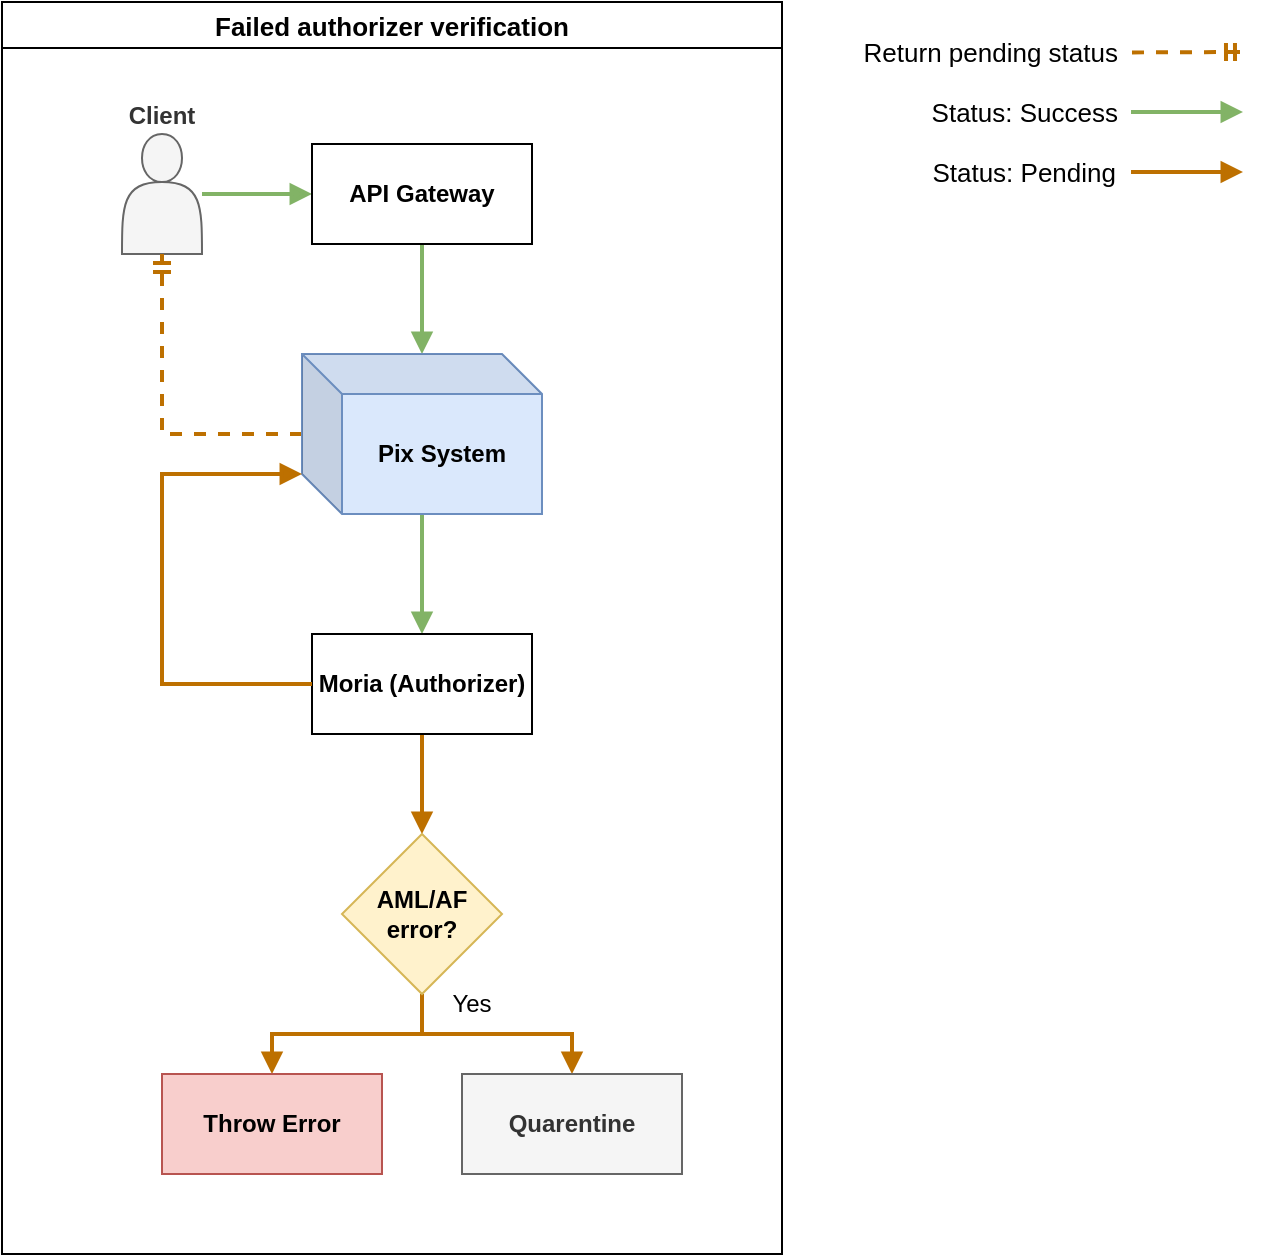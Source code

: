 <mxfile version="24.8.6">
  <diagram name="Página-1" id="e6tnlj73MeoIGo1Lp6q1">
    <mxGraphModel dx="1426" dy="747" grid="1" gridSize="10" guides="1" tooltips="1" connect="1" arrows="1" fold="1" page="1" pageScale="1" pageWidth="1169" pageHeight="827" math="0" shadow="0">
      <root>
        <mxCell id="0" />
        <mxCell id="1" parent="0" />
        <mxCell id="34CZIzxD8-mcYaRB7CDS-21" value="&lt;span style=&quot;font-size: 13px;&quot;&gt;Failed authorizer verification&lt;/span&gt;" style="swimlane;whiteSpace=wrap;html=1;" parent="1" vertex="1">
          <mxGeometry x="320" y="94" width="390" height="626" as="geometry" />
        </mxCell>
        <mxCell id="00PjSPJ0xW0J_4Vm_WQb-3" value="" style="edgeStyle=orthogonalEdgeStyle;rounded=0;orthogonalLoop=1;jettySize=auto;html=1;fillColor=#d5e8d4;strokeColor=#82b366;strokeWidth=2;endArrow=block;endFill=1;" edge="1" parent="34CZIzxD8-mcYaRB7CDS-21" source="00PjSPJ0xW0J_4Vm_WQb-1" target="00PjSPJ0xW0J_4Vm_WQb-2">
          <mxGeometry relative="1" as="geometry" />
        </mxCell>
        <mxCell id="00PjSPJ0xW0J_4Vm_WQb-1" value="Client" style="shape=actor;whiteSpace=wrap;html=1;fillColor=#f5f5f5;fontColor=#333333;strokeColor=#666666;verticalAlign=bottom;labelPosition=center;verticalLabelPosition=top;align=center;fontStyle=1" vertex="1" parent="34CZIzxD8-mcYaRB7CDS-21">
          <mxGeometry x="60" y="66" width="40" height="60" as="geometry" />
        </mxCell>
        <mxCell id="00PjSPJ0xW0J_4Vm_WQb-5" value="" style="edgeStyle=orthogonalEdgeStyle;rounded=0;orthogonalLoop=1;jettySize=auto;html=1;fillColor=#d5e8d4;strokeColor=#82b366;strokeWidth=2;endArrow=block;endFill=1;" edge="1" parent="34CZIzxD8-mcYaRB7CDS-21" source="00PjSPJ0xW0J_4Vm_WQb-2" target="00PjSPJ0xW0J_4Vm_WQb-4">
          <mxGeometry relative="1" as="geometry" />
        </mxCell>
        <mxCell id="00PjSPJ0xW0J_4Vm_WQb-2" value="API Gateway" style="rounded=0;whiteSpace=wrap;html=1;fontStyle=1" vertex="1" parent="34CZIzxD8-mcYaRB7CDS-21">
          <mxGeometry x="155" y="71" width="110" height="50" as="geometry" />
        </mxCell>
        <mxCell id="00PjSPJ0xW0J_4Vm_WQb-8" value="" style="edgeStyle=orthogonalEdgeStyle;rounded=0;orthogonalLoop=1;jettySize=auto;html=1;fillColor=#d5e8d4;strokeColor=#82b366;strokeWidth=2;endArrow=block;endFill=1;" edge="1" parent="34CZIzxD8-mcYaRB7CDS-21" source="00PjSPJ0xW0J_4Vm_WQb-4" target="00PjSPJ0xW0J_4Vm_WQb-7">
          <mxGeometry relative="1" as="geometry" />
        </mxCell>
        <mxCell id="00PjSPJ0xW0J_4Vm_WQb-19" style="edgeStyle=orthogonalEdgeStyle;rounded=0;orthogonalLoop=1;jettySize=auto;html=1;entryX=0.5;entryY=1;entryDx=0;entryDy=0;fillColor=#f0a30a;strokeColor=#BD7000;endArrow=ERmandOne;endFill=0;strokeWidth=2;dashed=1;" edge="1" parent="34CZIzxD8-mcYaRB7CDS-21" source="00PjSPJ0xW0J_4Vm_WQb-4" target="00PjSPJ0xW0J_4Vm_WQb-1">
          <mxGeometry relative="1" as="geometry" />
        </mxCell>
        <mxCell id="00PjSPJ0xW0J_4Vm_WQb-4" value="Pix System" style="shape=cube;whiteSpace=wrap;html=1;boundedLbl=1;backgroundOutline=1;darkOpacity=0.05;darkOpacity2=0.1;fillColor=#dae8fc;strokeColor=#6c8ebf;fontStyle=1" vertex="1" parent="34CZIzxD8-mcYaRB7CDS-21">
          <mxGeometry x="150" y="176" width="120" height="80" as="geometry" />
        </mxCell>
        <mxCell id="00PjSPJ0xW0J_4Vm_WQb-10" value="" style="edgeStyle=orthogonalEdgeStyle;rounded=0;orthogonalLoop=1;jettySize=auto;html=1;fillColor=#f0a30a;strokeColor=#BD7000;strokeWidth=2;endArrow=block;endFill=1;" edge="1" parent="34CZIzxD8-mcYaRB7CDS-21" source="00PjSPJ0xW0J_4Vm_WQb-7" target="00PjSPJ0xW0J_4Vm_WQb-9">
          <mxGeometry relative="1" as="geometry" />
        </mxCell>
        <mxCell id="00PjSPJ0xW0J_4Vm_WQb-7" value="Moria (Authorizer)" style="rounded=0;whiteSpace=wrap;html=1;fontStyle=1" vertex="1" parent="34CZIzxD8-mcYaRB7CDS-21">
          <mxGeometry x="155" y="316" width="110" height="50" as="geometry" />
        </mxCell>
        <mxCell id="00PjSPJ0xW0J_4Vm_WQb-15" style="edgeStyle=orthogonalEdgeStyle;rounded=0;orthogonalLoop=1;jettySize=auto;html=1;entryX=0.5;entryY=0;entryDx=0;entryDy=0;fillColor=#f0a30a;strokeColor=#BD7000;strokeWidth=2;endArrow=block;endFill=1;" edge="1" parent="34CZIzxD8-mcYaRB7CDS-21" source="00PjSPJ0xW0J_4Vm_WQb-9" target="00PjSPJ0xW0J_4Vm_WQb-13">
          <mxGeometry relative="1" as="geometry" />
        </mxCell>
        <mxCell id="00PjSPJ0xW0J_4Vm_WQb-16" style="edgeStyle=orthogonalEdgeStyle;rounded=0;orthogonalLoop=1;jettySize=auto;html=1;entryX=0.5;entryY=0;entryDx=0;entryDy=0;fillColor=#f0a30a;strokeColor=#BD7000;strokeWidth=2;endArrow=block;endFill=1;" edge="1" parent="34CZIzxD8-mcYaRB7CDS-21" source="00PjSPJ0xW0J_4Vm_WQb-9" target="00PjSPJ0xW0J_4Vm_WQb-14">
          <mxGeometry relative="1" as="geometry" />
        </mxCell>
        <mxCell id="00PjSPJ0xW0J_4Vm_WQb-9" value="AML/AF error?" style="rhombus;whiteSpace=wrap;html=1;fillColor=#fff2cc;strokeColor=#d6b656;fontStyle=1" vertex="1" parent="34CZIzxD8-mcYaRB7CDS-21">
          <mxGeometry x="170" y="416" width="80" height="80" as="geometry" />
        </mxCell>
        <mxCell id="00PjSPJ0xW0J_4Vm_WQb-13" value="Throw Error" style="rounded=0;whiteSpace=wrap;html=1;fontStyle=1;fillColor=#f8cecc;strokeColor=#b85450;" vertex="1" parent="34CZIzxD8-mcYaRB7CDS-21">
          <mxGeometry x="80" y="536" width="110" height="50" as="geometry" />
        </mxCell>
        <mxCell id="00PjSPJ0xW0J_4Vm_WQb-14" value="Quarentine" style="rounded=0;whiteSpace=wrap;html=1;fontStyle=1;fillColor=#f5f5f5;fontColor=#333333;strokeColor=#666666;" vertex="1" parent="34CZIzxD8-mcYaRB7CDS-21">
          <mxGeometry x="230" y="536" width="110" height="50" as="geometry" />
        </mxCell>
        <mxCell id="00PjSPJ0xW0J_4Vm_WQb-17" value="Yes" style="text;html=1;align=center;verticalAlign=middle;whiteSpace=wrap;rounded=0;" vertex="1" parent="34CZIzxD8-mcYaRB7CDS-21">
          <mxGeometry x="205" y="486" width="60" height="30" as="geometry" />
        </mxCell>
        <mxCell id="00PjSPJ0xW0J_4Vm_WQb-18" style="edgeStyle=orthogonalEdgeStyle;rounded=0;orthogonalLoop=1;jettySize=auto;html=1;entryX=0;entryY=0;entryDx=0;entryDy=60;entryPerimeter=0;fillColor=#f0a30a;strokeColor=#BD7000;strokeWidth=2;endArrow=block;endFill=1;" edge="1" parent="34CZIzxD8-mcYaRB7CDS-21" source="00PjSPJ0xW0J_4Vm_WQb-7" target="00PjSPJ0xW0J_4Vm_WQb-4">
          <mxGeometry relative="1" as="geometry">
            <Array as="points">
              <mxPoint x="80" y="341" />
              <mxPoint x="80" y="236" />
            </Array>
          </mxGeometry>
        </mxCell>
        <mxCell id="34CZIzxD8-mcYaRB7CDS-42" value="" style="endArrow=ERmandOne;html=1;rounded=0;fillColor=#f0a30a;strokeColor=#BD7000;dashed=1;strokeWidth=2;fontSize=13;align=right;fontStyle=0;endFill=0;" parent="1" edge="1">
          <mxGeometry width="50" height="50" relative="1" as="geometry">
            <mxPoint x="885" y="119.21" as="sourcePoint" />
            <mxPoint x="941" y="119" as="targetPoint" />
          </mxGeometry>
        </mxCell>
        <mxCell id="34CZIzxD8-mcYaRB7CDS-44" value="Return pending status" style="text;html=1;align=right;verticalAlign=middle;whiteSpace=wrap;rounded=0;fontSize=13;fontStyle=0" parent="1" vertex="1">
          <mxGeometry x="730" y="104" width="150" height="30" as="geometry" />
        </mxCell>
        <mxCell id="34CZIzxD8-mcYaRB7CDS-45" value="" style="edgeStyle=orthogonalEdgeStyle;rounded=0;orthogonalLoop=1;jettySize=auto;html=1;endArrow=block;endFill=1;fillColor=#d5e8d4;strokeColor=#82b366;strokeWidth=2;fontSize=13;align=right;fontStyle=0" parent="1" edge="1">
          <mxGeometry relative="1" as="geometry">
            <mxPoint x="884.5" y="149" as="sourcePoint" />
            <mxPoint x="940.5" y="149" as="targetPoint" />
          </mxGeometry>
        </mxCell>
        <mxCell id="34CZIzxD8-mcYaRB7CDS-46" value="" style="edgeStyle=orthogonalEdgeStyle;rounded=0;orthogonalLoop=1;jettySize=auto;html=1;endArrow=block;endFill=1;fillColor=#f0a30a;strokeColor=#BD7000;strokeWidth=2;fontSize=13;align=right;fontStyle=0" parent="1" edge="1">
          <mxGeometry relative="1" as="geometry">
            <mxPoint x="884.5" y="179" as="sourcePoint" />
            <mxPoint x="940.5" y="179" as="targetPoint" />
          </mxGeometry>
        </mxCell>
        <mxCell id="34CZIzxD8-mcYaRB7CDS-47" value="Status: Success" style="text;html=1;align=right;verticalAlign=middle;whiteSpace=wrap;rounded=0;fontSize=13;fontStyle=0" parent="1" vertex="1">
          <mxGeometry x="760.5" y="134" width="119" height="30" as="geometry" />
        </mxCell>
        <mxCell id="34CZIzxD8-mcYaRB7CDS-48" value="Status: Pending" style="text;html=1;align=right;verticalAlign=middle;whiteSpace=wrap;rounded=0;fontSize=13;fontStyle=0" parent="1" vertex="1">
          <mxGeometry x="759.5" y="164" width="119" height="30" as="geometry" />
        </mxCell>
      </root>
    </mxGraphModel>
  </diagram>
</mxfile>
